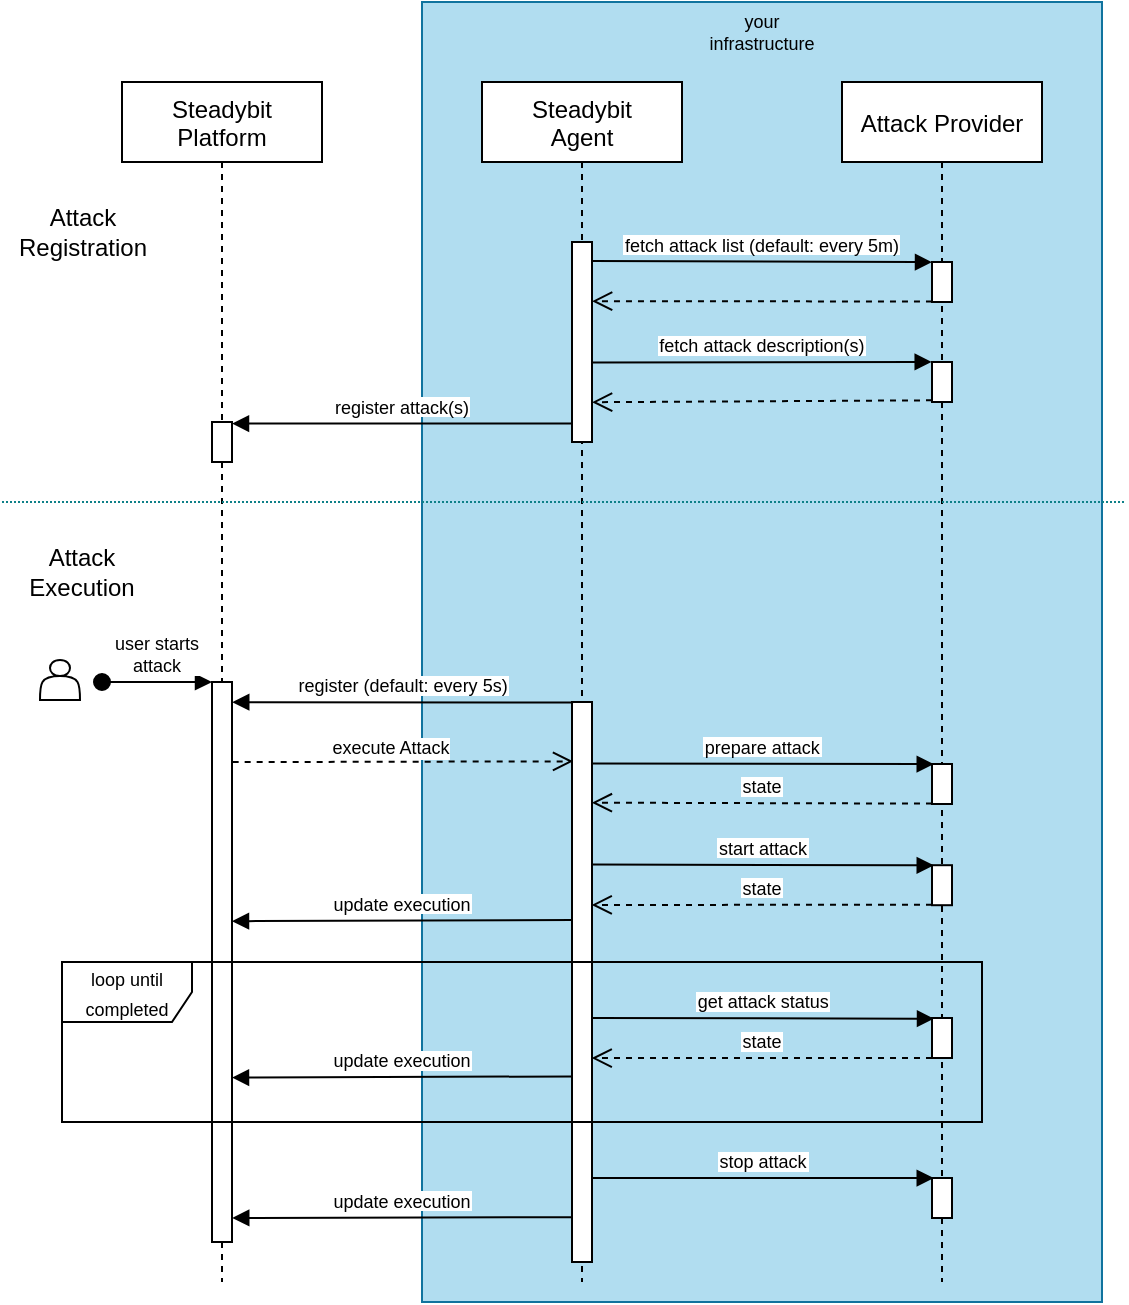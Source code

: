 <mxfile version="20.0.3" type="device"><diagram id="kgpKYQtTHZ0yAKxKKP6v" name="Page-1"><mxGraphModel dx="983" dy="530" grid="1" gridSize="10" guides="1" tooltips="1" connect="1" arrows="1" fold="1" page="1" pageScale="1" pageWidth="827" pageHeight="1169" math="0" shadow="0"><root><mxCell id="0"/><mxCell id="1" parent="0"/><mxCell id="w1trGcJWHktViOVa-wdd-44" value="" style="whiteSpace=wrap;html=1;labelBackgroundColor=#0000CC;fontSize=9;fillColor=#b1ddf0;strokeColor=#10739e;" parent="1" vertex="1"><mxGeometry x="290" y="40" width="340" height="650" as="geometry"/></mxCell><mxCell id="3nuBFxr9cyL0pnOWT2aG-1" value="Steadybit &#10;Platform" style="shape=umlLifeline;perimeter=lifelinePerimeter;container=1;collapsible=0;recursiveResize=0;rounded=0;shadow=0;strokeWidth=1;" parent="1" vertex="1"><mxGeometry x="140" y="80" width="100" height="600" as="geometry"/></mxCell><mxCell id="3nuBFxr9cyL0pnOWT2aG-2" value="" style="points=[];perimeter=orthogonalPerimeter;rounded=0;shadow=0;strokeWidth=1;" parent="3nuBFxr9cyL0pnOWT2aG-1" vertex="1"><mxGeometry x="45" y="300" width="10" height="280" as="geometry"/></mxCell><mxCell id="3nuBFxr9cyL0pnOWT2aG-3" value="user starts&#10;attack" style="verticalAlign=bottom;startArrow=oval;endArrow=block;startSize=8;shadow=0;strokeWidth=1;fontSize=9;" parent="3nuBFxr9cyL0pnOWT2aG-1" target="3nuBFxr9cyL0pnOWT2aG-2" edge="1"><mxGeometry relative="1" as="geometry"><mxPoint x="-10" y="300" as="sourcePoint"/></mxGeometry></mxCell><mxCell id="w1trGcJWHktViOVa-wdd-7" value="" style="points=[];perimeter=orthogonalPerimeter;rounded=0;shadow=0;strokeWidth=1;" parent="3nuBFxr9cyL0pnOWT2aG-1" vertex="1"><mxGeometry x="45" y="170" width="10" height="20" as="geometry"/></mxCell><mxCell id="3nuBFxr9cyL0pnOWT2aG-5" value="Steadybit&#10;Agent" style="shape=umlLifeline;perimeter=lifelinePerimeter;container=1;collapsible=0;recursiveResize=0;rounded=0;shadow=0;strokeWidth=1;" parent="1" vertex="1"><mxGeometry x="320" y="80" width="100" height="600" as="geometry"/></mxCell><mxCell id="3nuBFxr9cyL0pnOWT2aG-6" value="" style="points=[];perimeter=orthogonalPerimeter;rounded=0;shadow=0;strokeWidth=1;" parent="3nuBFxr9cyL0pnOWT2aG-5" vertex="1"><mxGeometry x="45" y="80" width="10" height="100" as="geometry"/></mxCell><mxCell id="w1trGcJWHktViOVa-wdd-23" value="" style="points=[];perimeter=orthogonalPerimeter;rounded=0;shadow=0;strokeWidth=1;fillColor=default;" parent="3nuBFxr9cyL0pnOWT2aG-5" vertex="1"><mxGeometry x="45" y="310" width="10" height="280" as="geometry"/></mxCell><mxCell id="3nuBFxr9cyL0pnOWT2aG-9" value="fetch attack list (default: every 5m)" style="verticalAlign=bottom;endArrow=block;shadow=0;strokeWidth=1;entryX=0;entryY=0.004;entryDx=0;entryDy=0;entryPerimeter=0;exitX=1;exitY=0.095;exitDx=0;exitDy=0;exitPerimeter=0;fontSize=9;" parent="1" source="3nuBFxr9cyL0pnOWT2aG-6" target="w1trGcJWHktViOVa-wdd-2" edge="1"><mxGeometry relative="1" as="geometry"><mxPoint x="400" y="170" as="sourcePoint"/><mxPoint x="540" y="170" as="targetPoint"/><Array as="points"/></mxGeometry></mxCell><mxCell id="w1trGcJWHktViOVa-wdd-1" value="Attack Provider" style="shape=umlLifeline;perimeter=lifelinePerimeter;container=1;collapsible=0;recursiveResize=0;rounded=0;shadow=0;strokeWidth=1;" parent="1" vertex="1"><mxGeometry x="500" y="80" width="100" height="600" as="geometry"/></mxCell><mxCell id="w1trGcJWHktViOVa-wdd-2" value="" style="points=[];perimeter=orthogonalPerimeter;rounded=0;shadow=0;strokeWidth=1;" parent="w1trGcJWHktViOVa-wdd-1" vertex="1"><mxGeometry x="45" y="90" width="10" height="20" as="geometry"/></mxCell><mxCell id="w1trGcJWHktViOVa-wdd-6" value="" style="points=[];perimeter=orthogonalPerimeter;rounded=0;shadow=0;strokeWidth=1;" parent="w1trGcJWHktViOVa-wdd-1" vertex="1"><mxGeometry x="45" y="140" width="10" height="20" as="geometry"/></mxCell><mxCell id="w1trGcJWHktViOVa-wdd-26" value="" style="points=[];perimeter=orthogonalPerimeter;rounded=0;shadow=0;strokeWidth=1;" parent="w1trGcJWHktViOVa-wdd-1" vertex="1"><mxGeometry x="45" y="341" width="10" height="20" as="geometry"/></mxCell><mxCell id="w1trGcJWHktViOVa-wdd-36" value="" style="points=[];perimeter=orthogonalPerimeter;rounded=0;shadow=0;strokeWidth=1;" parent="w1trGcJWHktViOVa-wdd-1" vertex="1"><mxGeometry x="45" y="391.6" width="10" height="20" as="geometry"/></mxCell><mxCell id="w1trGcJWHktViOVa-wdd-39" value="" style="points=[];perimeter=orthogonalPerimeter;rounded=0;shadow=0;strokeWidth=1;" parent="w1trGcJWHktViOVa-wdd-1" vertex="1"><mxGeometry x="45" y="548" width="10" height="20" as="geometry"/></mxCell><mxCell id="w1trGcJWHktViOVa-wdd-3" value="" style="verticalAlign=bottom;endArrow=open;dashed=1;endSize=8;shadow=0;strokeWidth=1;exitX=-0.001;exitY=0.987;exitDx=0;exitDy=0;exitPerimeter=0;entryX=1.005;entryY=0.296;entryDx=0;entryDy=0;entryPerimeter=0;" parent="1" source="w1trGcJWHktViOVa-wdd-2" target="3nuBFxr9cyL0pnOWT2aG-6" edge="1"><mxGeometry relative="1" as="geometry"><mxPoint x="400" y="191" as="targetPoint"/><mxPoint x="540" y="190.0" as="sourcePoint"/><Array as="points"/></mxGeometry></mxCell><mxCell id="w1trGcJWHktViOVa-wdd-4" value="fetch attack description(s)" style="verticalAlign=bottom;endArrow=block;shadow=0;strokeWidth=1;entryX=-0.015;entryY=-0.001;entryDx=0;entryDy=0;entryPerimeter=0;exitX=0.996;exitY=0.602;exitDx=0;exitDy=0;exitPerimeter=0;fontSize=9;" parent="1" source="3nuBFxr9cyL0pnOWT2aG-6" target="w1trGcJWHktViOVa-wdd-6" edge="1"><mxGeometry relative="1" as="geometry"><mxPoint x="350" y="220" as="sourcePoint"/><mxPoint x="550" y="220" as="targetPoint"/><Array as="points"/></mxGeometry></mxCell><mxCell id="w1trGcJWHktViOVa-wdd-5" value="" style="verticalAlign=bottom;endArrow=open;dashed=1;endSize=8;shadow=0;strokeWidth=1;exitX=0;exitY=0.958;exitDx=0;exitDy=0;exitPerimeter=0;entryX=1.004;entryY=0.801;entryDx=0;entryDy=0;entryPerimeter=0;" parent="1" source="w1trGcJWHktViOVa-wdd-6" target="3nuBFxr9cyL0pnOWT2aG-6" edge="1"><mxGeometry relative="1" as="geometry"><mxPoint x="380" y="240" as="targetPoint"/><mxPoint x="553" y="240" as="sourcePoint"/><Array as="points"/></mxGeometry></mxCell><mxCell id="w1trGcJWHktViOVa-wdd-8" value="register attack(s)" style="verticalAlign=bottom;endArrow=block;shadow=0;strokeWidth=1;exitX=0;exitY=0.908;exitDx=0;exitDy=0;exitPerimeter=0;fontSize=9;" parent="1" source="3nuBFxr9cyL0pnOWT2aG-6" target="w1trGcJWHktViOVa-wdd-7" edge="1"><mxGeometry relative="1" as="geometry"><mxPoint x="365" y="230" as="sourcePoint"/><mxPoint x="564.85" y="229.98" as="targetPoint"/><Array as="points"/></mxGeometry></mxCell><mxCell id="w1trGcJWHktViOVa-wdd-9" value="" style="shape=actor;whiteSpace=wrap;html=1;" parent="1" vertex="1"><mxGeometry x="99" y="369" width="20" height="20" as="geometry"/></mxCell><mxCell id="w1trGcJWHktViOVa-wdd-19" value="" style="endArrow=none;dashed=1;html=1;rounded=0;fontSize=7;fillColor=#b0e3e6;strokeColor=#0e8088;dashPattern=1 1;" parent="1" edge="1"><mxGeometry width="50" height="50" relative="1" as="geometry"><mxPoint x="80" y="290" as="sourcePoint"/><mxPoint x="641" y="290" as="targetPoint"/></mxGeometry></mxCell><mxCell id="w1trGcJWHktViOVa-wdd-20" value="&lt;font style=&quot;font-size: 12px;&quot;&gt;Attack Registration&lt;/font&gt;" style="text;html=1;strokeColor=none;fillColor=none;align=center;verticalAlign=middle;whiteSpace=wrap;rounded=0;fontSize=10;" parent="1" vertex="1"><mxGeometry x="81" y="140" width="79" height="30" as="geometry"/></mxCell><mxCell id="w1trGcJWHktViOVa-wdd-21" value="&lt;font style=&quot;font-size: 12px;&quot;&gt;Attack Execution&lt;/font&gt;" style="text;html=1;strokeColor=none;fillColor=none;align=center;verticalAlign=middle;whiteSpace=wrap;rounded=0;fontSize=10;" parent="1" vertex="1"><mxGeometry x="80" y="310" width="80" height="30" as="geometry"/></mxCell><mxCell id="w1trGcJWHktViOVa-wdd-25" value="register (default: every 5s)" style="verticalAlign=bottom;endArrow=block;shadow=0;strokeWidth=1;fontSize=9;exitX=0.055;exitY=0.001;exitDx=0;exitDy=0;exitPerimeter=0;entryX=1.013;entryY=0.036;entryDx=0;entryDy=0;entryPerimeter=0;" parent="1" source="w1trGcJWHktViOVa-wdd-23" target="3nuBFxr9cyL0pnOWT2aG-2" edge="1"><mxGeometry relative="1" as="geometry"><mxPoint x="270" y="420" as="sourcePoint"/><mxPoint x="200" y="390" as="targetPoint"/><Array as="points"/></mxGeometry></mxCell><mxCell id="w1trGcJWHktViOVa-wdd-27" value="prepare attack" style="verticalAlign=bottom;endArrow=block;shadow=0;strokeWidth=1;fontSize=9;entryX=0.087;entryY=0.003;entryDx=0;entryDy=0;entryPerimeter=0;exitX=0.964;exitY=0.054;exitDx=0;exitDy=0;exitPerimeter=0;" parent="1" target="w1trGcJWHktViOVa-wdd-26" edge="1"><mxGeometry relative="1" as="geometry"><mxPoint x="374.64" y="420.72" as="sourcePoint"/><mxPoint x="436.72" y="462.0" as="targetPoint"/><Array as="points"/></mxGeometry></mxCell><mxCell id="w1trGcJWHktViOVa-wdd-28" value="state" style="verticalAlign=bottom;endArrow=open;dashed=1;endSize=8;shadow=0;strokeWidth=1;exitX=0;exitY=0.99;exitDx=0;exitDy=0;exitPerimeter=0;entryX=0.993;entryY=0.163;entryDx=0;entryDy=0;entryPerimeter=0;fontSize=9;" parent="1" source="w1trGcJWHktViOVa-wdd-26" edge="1"><mxGeometry relative="1" as="geometry"><mxPoint x="374.93" y="440.34" as="targetPoint"/><mxPoint x="539.96" y="440.53" as="sourcePoint"/><Array as="points"/><mxPoint as="offset"/></mxGeometry></mxCell><mxCell id="w1trGcJWHktViOVa-wdd-43" value="update execution" style="verticalAlign=bottom;endArrow=block;shadow=0;strokeWidth=1;fontSize=9;entryX=1.013;entryY=0.85;entryDx=0;entryDy=0;entryPerimeter=0;exitX=-0.047;exitY=0.92;exitDx=0;exitDy=0;exitPerimeter=0;" parent="1" edge="1" source="w1trGcJWHktViOVa-wdd-23"><mxGeometry relative="1" as="geometry"><mxPoint x="360" y="648" as="sourcePoint"/><mxPoint x="195.13" y="648" as="targetPoint"/><Array as="points"/></mxGeometry></mxCell><mxCell id="w1trGcJWHktViOVa-wdd-42" value="update execution" style="verticalAlign=bottom;endArrow=block;shadow=0;strokeWidth=1;fontSize=9;exitX=-0.003;exitY=0.5;exitDx=0;exitDy=0;exitPerimeter=0;entryX=1;entryY=0.503;entryDx=0;entryDy=0;entryPerimeter=0;" parent="1" edge="1"><mxGeometry relative="1" as="geometry"><mxPoint x="364.97" y="499" as="sourcePoint"/><mxPoint x="195" y="499.6" as="targetPoint"/><Array as="points"/></mxGeometry></mxCell><mxCell id="w1trGcJWHktViOVa-wdd-38" value="state" style="verticalAlign=bottom;endArrow=open;dashed=1;endSize=8;shadow=0;strokeWidth=1;exitX=0;exitY=0.99;exitDx=0;exitDy=0;exitPerimeter=0;entryX=0.984;entryY=0.447;entryDx=0;entryDy=0;entryPerimeter=0;fontSize=9;" parent="1" source="w1trGcJWHktViOVa-wdd-36" edge="1"><mxGeometry relative="1" as="geometry"><mxPoint x="374.84" y="491.46" as="targetPoint"/><mxPoint x="539.96" y="491.13" as="sourcePoint"/><Array as="points"/><mxPoint as="offset"/></mxGeometry></mxCell><mxCell id="w1trGcJWHktViOVa-wdd-37" value="start attack" style="verticalAlign=bottom;endArrow=block;shadow=0;strokeWidth=1;fontSize=9;entryX=0.087;entryY=0.003;entryDx=0;entryDy=0;entryPerimeter=0;exitX=0.996;exitY=0.335;exitDx=0;exitDy=0;exitPerimeter=0;" parent="1" target="w1trGcJWHktViOVa-wdd-36" edge="1"><mxGeometry relative="1" as="geometry"><mxPoint x="374.96" y="471.3" as="sourcePoint"/><mxPoint x="436.72" y="512.6" as="targetPoint"/><Array as="points"/></mxGeometry></mxCell><mxCell id="w1trGcJWHktViOVa-wdd-45" value="" style="verticalAlign=bottom;endArrow=open;dashed=1;endSize=8;shadow=0;strokeWidth=1;entryX=0.053;entryY=0.106;entryDx=0;entryDy=0;entryPerimeter=0;exitX=1.033;exitY=0.143;exitDx=0;exitDy=0;exitPerimeter=0;" parent="1" source="3nuBFxr9cyL0pnOWT2aG-2" target="w1trGcJWHktViOVa-wdd-23" edge="1"><mxGeometry relative="1" as="geometry"><mxPoint x="385.04" y="250.1" as="targetPoint"/><mxPoint x="200" y="420" as="sourcePoint"/><Array as="points"/></mxGeometry></mxCell><mxCell id="w1trGcJWHktViOVa-wdd-46" value="execute Attack" style="edgeLabel;html=1;align=center;verticalAlign=middle;resizable=0;points=[];fontSize=9;" parent="w1trGcJWHktViOVa-wdd-45" vertex="1" connectable="0"><mxGeometry x="0.11" y="-1" relative="1" as="geometry"><mxPoint x="-16" y="-8" as="offset"/></mxGeometry></mxCell><mxCell id="w1trGcJWHktViOVa-wdd-48" value="your infrastructure" style="text;html=1;strokeColor=none;fillColor=none;align=center;verticalAlign=middle;whiteSpace=wrap;rounded=0;labelBackgroundColor=none;fontSize=9;" parent="1" vertex="1"><mxGeometry x="430" y="40" width="60" height="30" as="geometry"/></mxCell><mxCell id="w1trGcJWHktViOVa-wdd-40" value="stop attack" style="verticalAlign=bottom;endArrow=block;shadow=0;strokeWidth=1;fontSize=9;entryX=0.087;entryY=0.003;entryDx=0;entryDy=0;entryPerimeter=0;" parent="1" target="w1trGcJWHktViOVa-wdd-39" edge="1" source="w1trGcJWHktViOVa-wdd-23"><mxGeometry relative="1" as="geometry"><mxPoint x="375" y="559.8" as="sourcePoint"/><mxPoint x="-63.28" y="521.4" as="targetPoint"/><Array as="points"/></mxGeometry></mxCell><mxCell id="TQGvzOqITg59MMcTdc7S-1" value="&lt;font style=&quot;font-size: 9px;&quot;&gt;loop until completed&lt;/font&gt;" style="shape=umlFrame;whiteSpace=wrap;html=1;width=65;height=30;" vertex="1" parent="1"><mxGeometry x="110" y="520" width="460" height="80" as="geometry"/></mxCell><mxCell id="TQGvzOqITg59MMcTdc7S-2" value="" style="points=[];perimeter=orthogonalPerimeter;rounded=0;shadow=0;strokeWidth=1;" vertex="1" parent="1"><mxGeometry x="545" y="548" width="10" height="20" as="geometry"/></mxCell><mxCell id="TQGvzOqITg59MMcTdc7S-3" value="get attack status" style="verticalAlign=bottom;endArrow=block;shadow=0;strokeWidth=1;fontSize=9;entryX=0.087;entryY=0.003;entryDx=0;entryDy=0;entryPerimeter=0;exitX=0.996;exitY=0.335;exitDx=0;exitDy=0;exitPerimeter=0;" edge="1" parent="1"><mxGeometry relative="1" as="geometry"><mxPoint x="375.09" y="548" as="sourcePoint"/><mxPoint x="546.0" y="548.36" as="targetPoint"/><Array as="points"/></mxGeometry></mxCell><mxCell id="TQGvzOqITg59MMcTdc7S-4" value="state" style="verticalAlign=bottom;endArrow=open;dashed=1;endSize=8;shadow=0;strokeWidth=1;exitX=0;exitY=0.99;exitDx=0;exitDy=0;exitPerimeter=0;entryX=0.984;entryY=0.447;entryDx=0;entryDy=0;entryPerimeter=0;fontSize=9;" edge="1" parent="1"><mxGeometry relative="1" as="geometry"><mxPoint x="374.84" y="568.06" as="targetPoint"/><mxPoint x="545" y="568" as="sourcePoint"/><Array as="points"/><mxPoint as="offset"/></mxGeometry></mxCell><mxCell id="TQGvzOqITg59MMcTdc7S-5" value="update execution" style="verticalAlign=bottom;endArrow=block;shadow=0;strokeWidth=1;fontSize=9;exitX=-0.003;exitY=0.5;exitDx=0;exitDy=0;exitPerimeter=0;entryX=1;entryY=0.503;entryDx=0;entryDy=0;entryPerimeter=0;" edge="1" parent="1"><mxGeometry relative="1" as="geometry"><mxPoint x="364.97" y="577.2" as="sourcePoint"/><mxPoint x="195" y="577.8" as="targetPoint"/><Array as="points"/></mxGeometry></mxCell></root></mxGraphModel></diagram></mxfile>